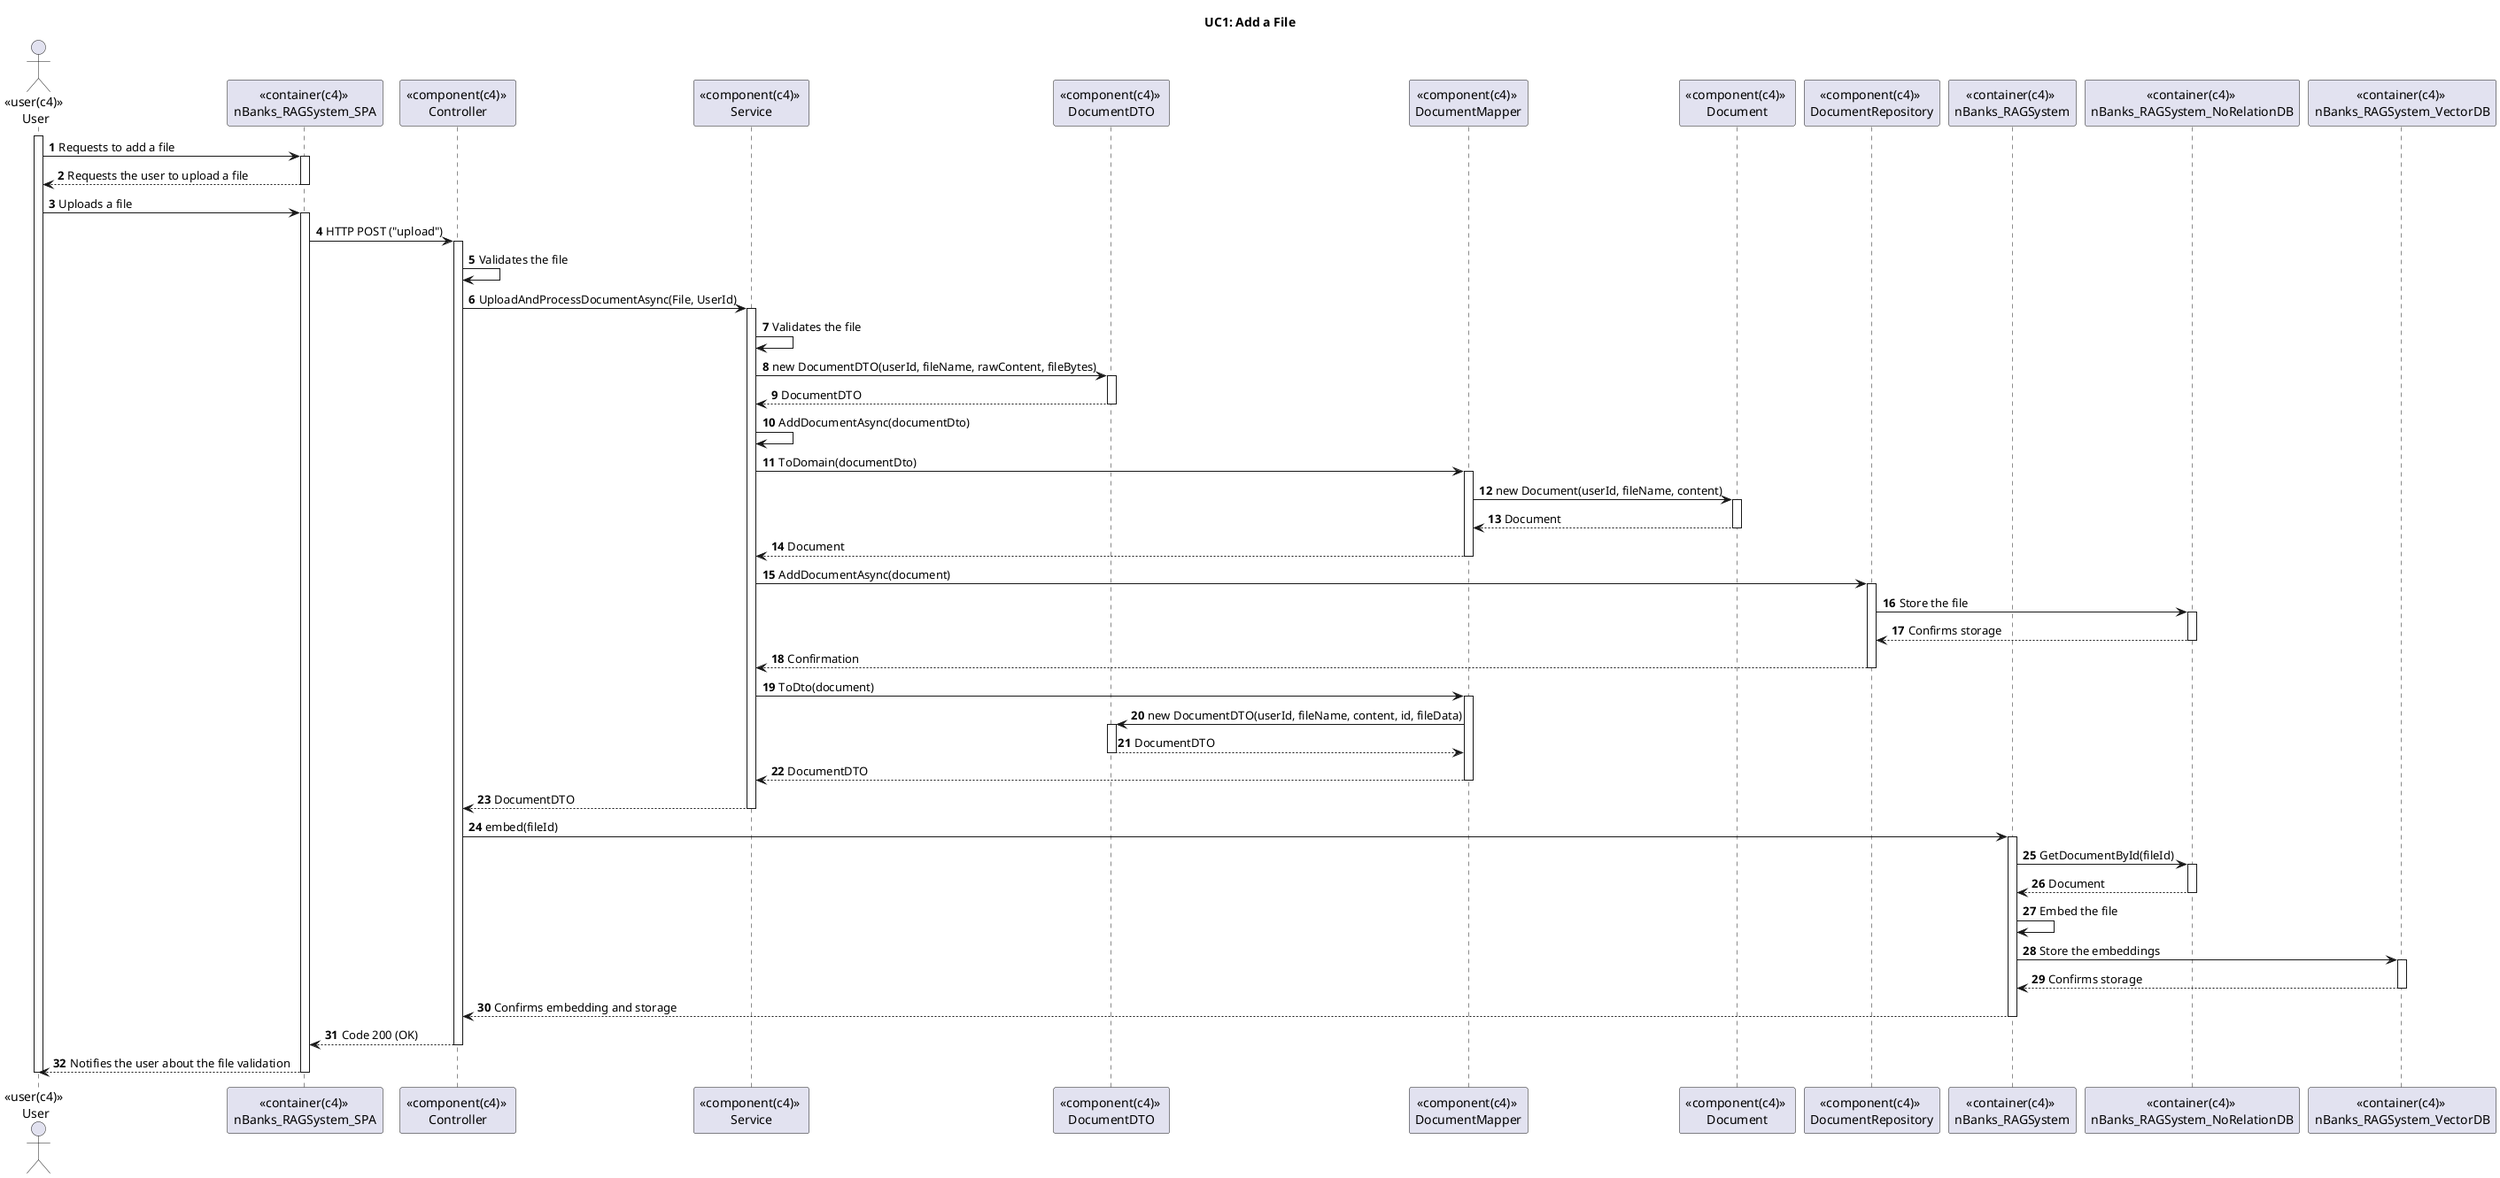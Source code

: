 @startuml

title UC1: Add a File


autonumber

actor "<<user(c4)>> \nUser" as user
participant "<<container(c4)>> \nnBanks_RAGSystem_SPA" as sys
participant "<<component(c4)>> \nController" as controller
participant "<<component(c4)>> \nService" as service
participant "<<component(c4)>> \nDocumentDTO" as dto
participant "<<component(c4)>> \nDocumentMapper" as mapper
participant "<<component(c4)>> \nDocument" as document
participant "<<component(c4)>> \nDocumentRepository" as repository
participant "<<container(c4)>> \nnBanks_RAGSystem" as RAG
participant "<<container(c4)>> \nnBanks_RAGSystem_NoRelationDB" as db1
participant "<<container(c4)>> \nnBanks_RAGSystem_VectorDB" as db2

activate user
user -> sys : Requests to add a file
activate sys
sys --> user: Requests the user to upload a file
deactivate sys
user -> sys : Uploads a file
activate sys
sys -> controller: HTTP POST ("upload")
activate controller
controller -> controller: Validates the file
controller -> service: UploadAndProcessDocumentAsync(File, UserId)
activate service
service -> service: Validates the file
service -> dto: new DocumentDTO(userId, fileName, rawContent, fileBytes)
activate dto
dto --> service: DocumentDTO
deactivate dto
service -> service: AddDocumentAsync(documentDto)
service -> mapper: ToDomain(documentDto)
activate mapper
mapper -> document: new Document(userId, fileName, content)
activate document
document --> mapper: Document
deactivate document
mapper --> service: Document
deactivate mapper
service -> repository: AddDocumentAsync(document)
activate repository
repository -> db1: Store the file
activate db1
db1 --> repository: Confirms storage
deactivate db1
repository --> service: Confirmation
deactivate repository
service -> mapper: ToDto(document)
activate mapper
mapper -> dto: new DocumentDTO(userId, fileName, content, id, fileData)
activate dto
dto --> mapper: DocumentDTO
deactivate dto
mapper --> service: DocumentDTO
deactivate mapper
service --> controller: DocumentDTO
deactivate service
controller -> RAG: embed(fileId)
activate RAG
RAG -> db1: GetDocumentById(fileId)
activate db1
db1 --> RAG: Document
deactivate db1
RAG -> RAG: Embed the file
RAG -> db2: Store the embeddings
activate db2
db2 --> RAG: Confirms storage
deactivate db2
RAG --> controller: Confirms embedding and storage
deactivate RAG
controller --> sys: Code 200 (OK)
deactivate controller
sys --> user: Notifies the user about the file validation
deactivate sys
deactivate user
@enduml